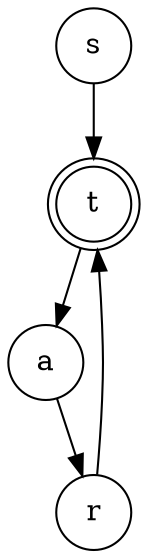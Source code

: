 digraph {   
    node [shape = doublecircle, color = black] t ;
    node [shape = circle];
    node [color= black];
    s -> t -> a -> r -> t;	
}